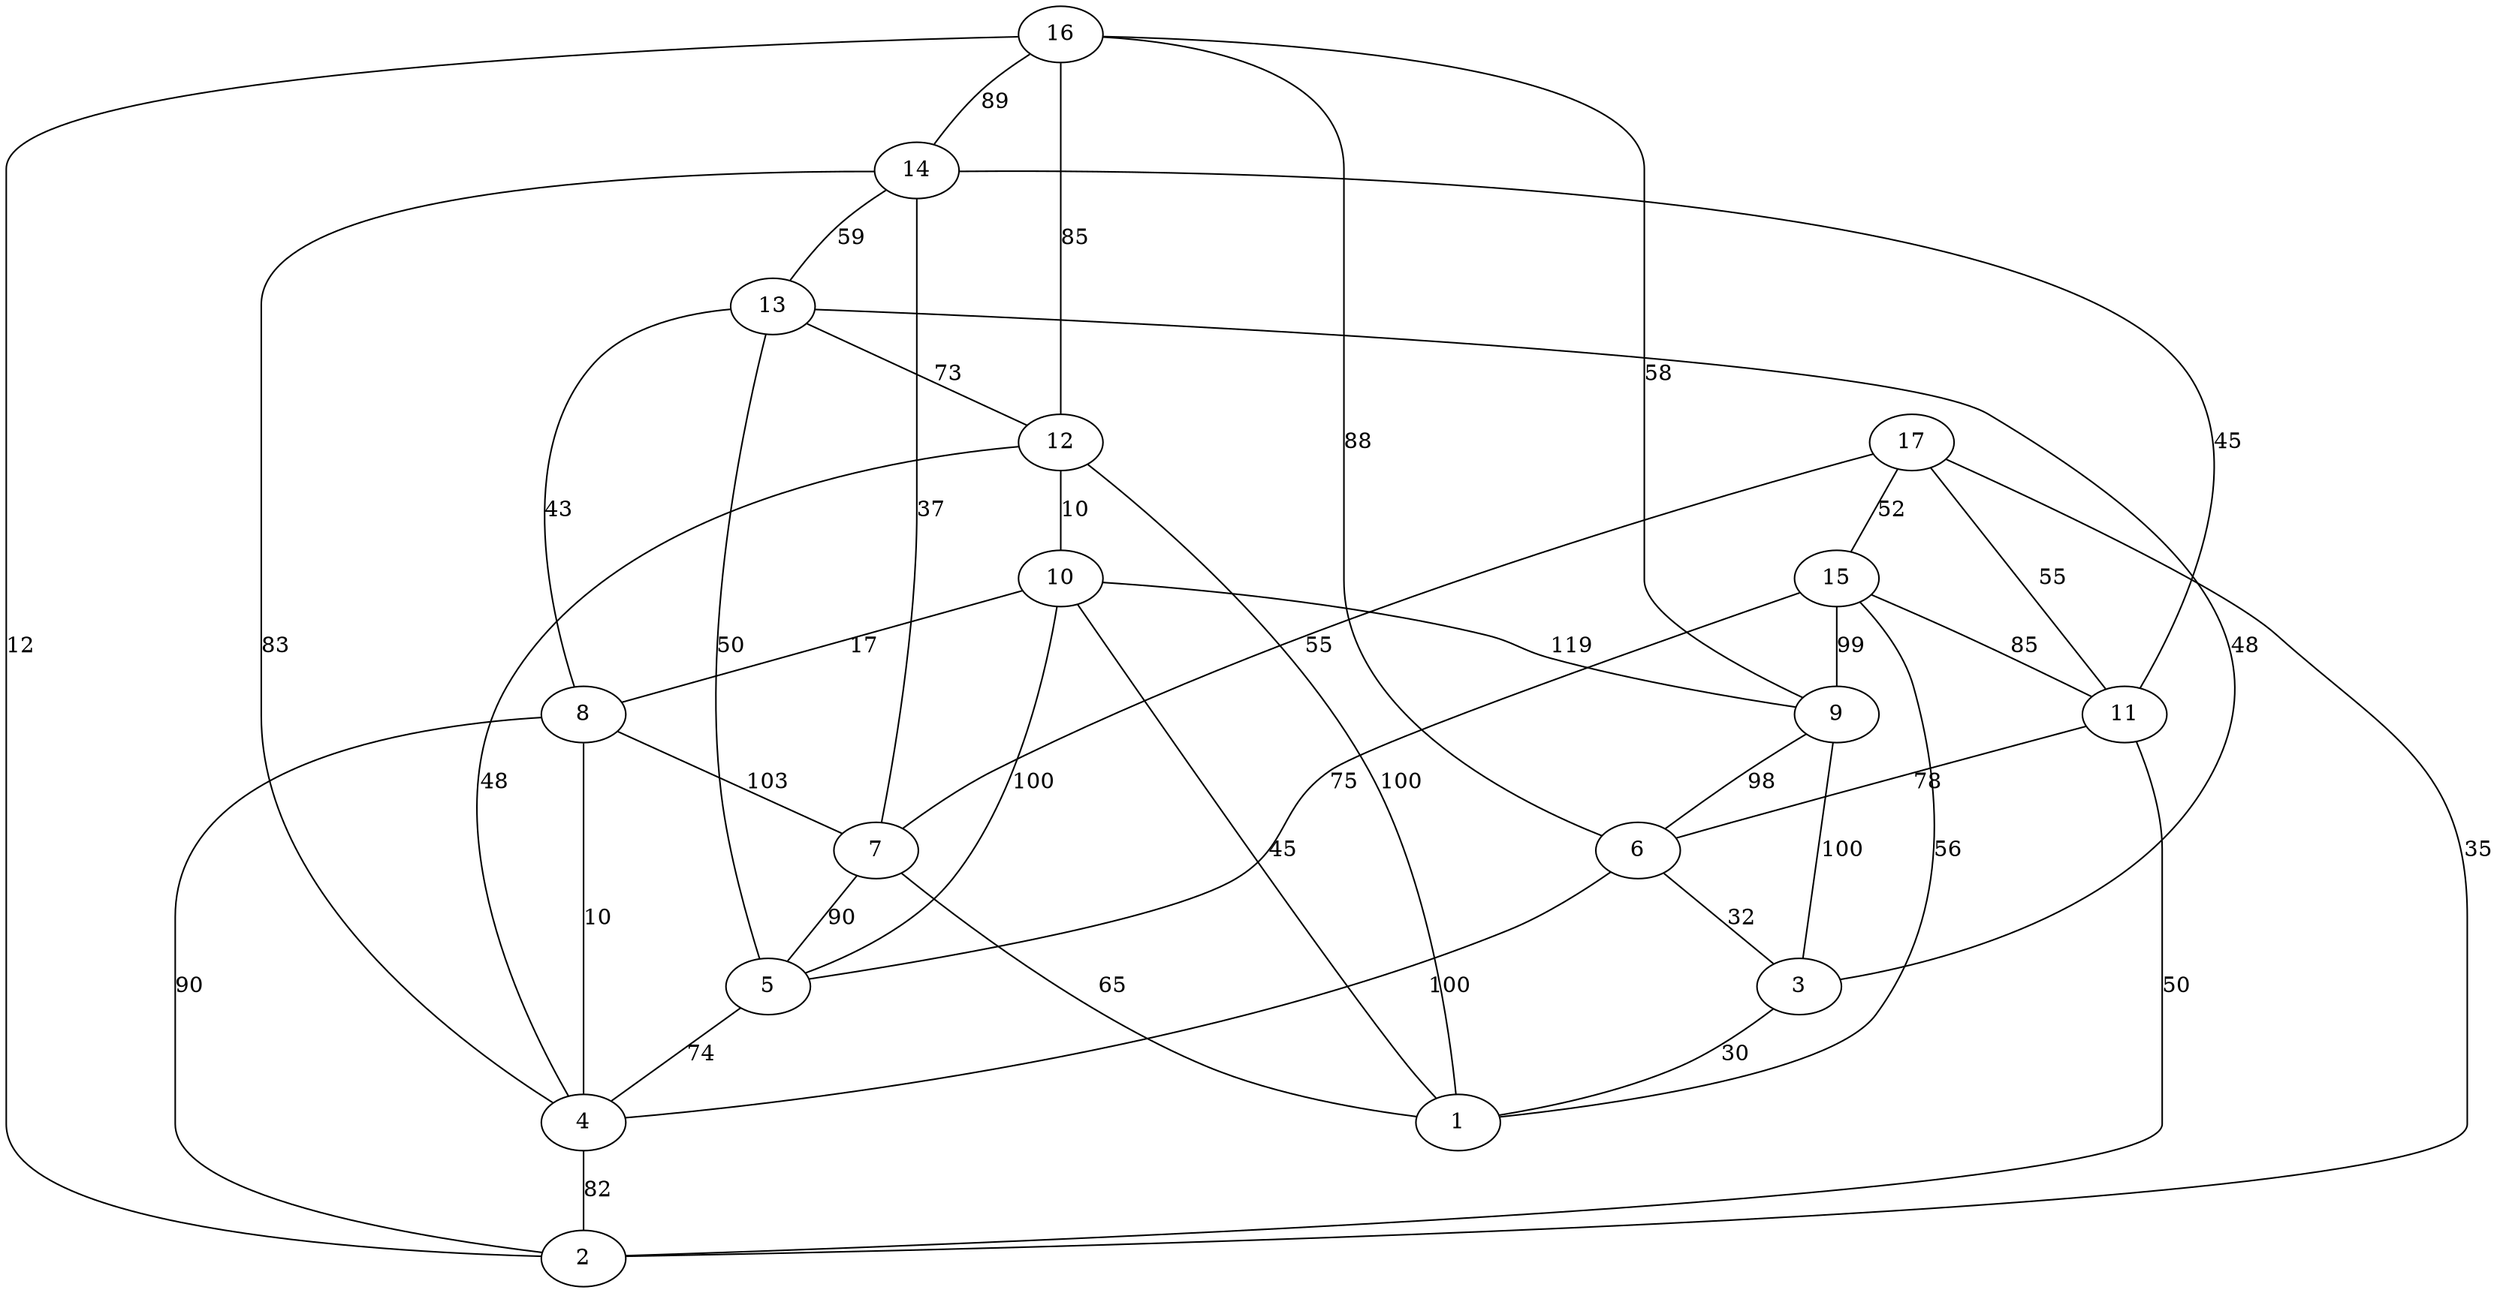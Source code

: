 graph { 
splines=true;
sep="+25,25";
overlap=scalexy;
nodesep=0.6;
3 -- 1[label=30];
4 -- 2[label=82];
5 -- 4[label=74];
6 -- 3[label=32];
6 -- 4[label=100];
7 -- 1[label=65];
7 -- 5[label=90];
8 -- 2[label=90];
8 -- 4[label=10];
8 -- 7[label=103];
9 -- 3[label=100];
9 -- 6[label=98];
10 -- 1[label=45];
10 -- 5[label=100];
10 -- 8[label=17];
10 -- 9[label=119];
11 -- 2[label=50];
11 -- 6[label=78];
12 -- 1[label=100];
12 -- 4[label=48];
12 -- 10[label=10];
13 -- 3[label=48];
13 -- 5[label=50];
13 -- 8[label=43];
13 -- 12[label=73];
14 -- 4[label=83];
14 -- 7[label=37];
14 -- 11[label=45];
14 -- 13[label=59];
15 -- 1[label=56];
15 -- 5[label=75];
15 -- 9[label=99];
15 -- 11[label=85];
16 -- 2[label=12];
16 -- 6[label=88];
16 -- 9[label=58];
16 -- 12[label=85];
16 -- 14[label=89];
17 -- 2[label=35];
17 -- 7[label=55];
17 -- 11[label=55];
17 -- 15[label=52];
}